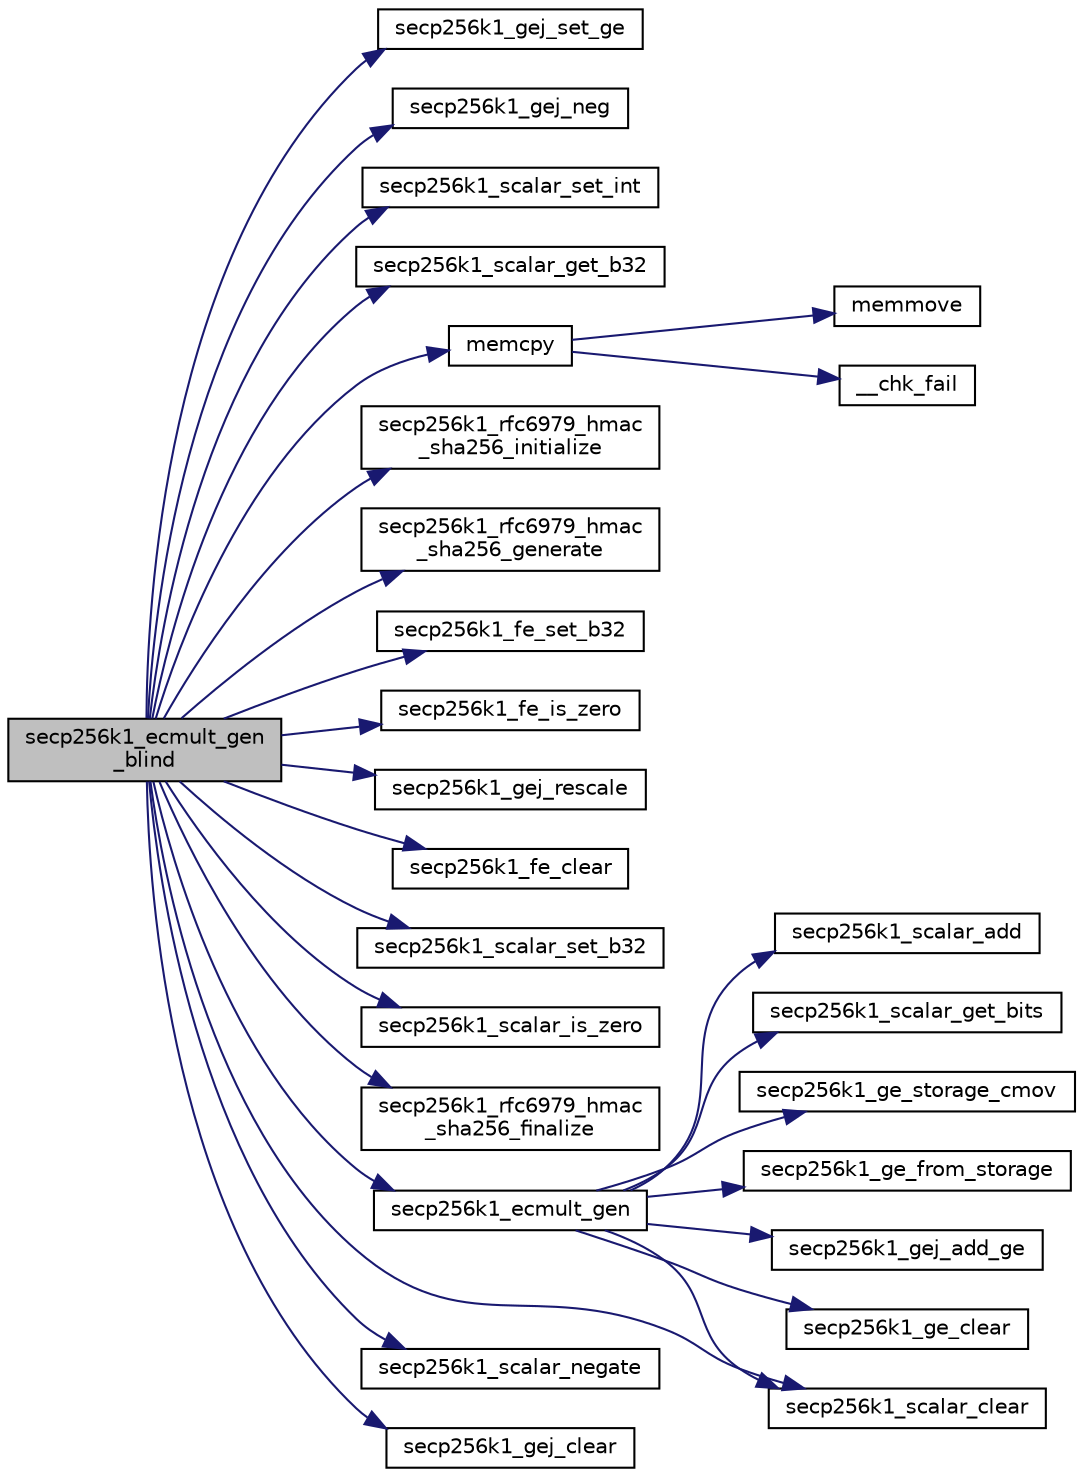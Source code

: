 digraph "secp256k1_ecmult_gen_blind"
{
  edge [fontname="Helvetica",fontsize="10",labelfontname="Helvetica",labelfontsize="10"];
  node [fontname="Helvetica",fontsize="10",shape=record];
  rankdir="LR";
  Node11 [label="secp256k1_ecmult_gen\l_blind",height=0.2,width=0.4,color="black", fillcolor="grey75", style="filled", fontcolor="black"];
  Node11 -> Node12 [color="midnightblue",fontsize="10",style="solid",fontname="Helvetica"];
  Node12 [label="secp256k1_gej_set_ge",height=0.2,width=0.4,color="black", fillcolor="white", style="filled",URL="$d9/dd1/group_8h.html#ad5f813e26afb239f03e83f0e61e05498",tooltip="Set a group element (jacobian) equal to another which is given in affine coordinates. "];
  Node11 -> Node13 [color="midnightblue",fontsize="10",style="solid",fontname="Helvetica"];
  Node13 [label="secp256k1_gej_neg",height=0.2,width=0.4,color="black", fillcolor="white", style="filled",URL="$d9/dd1/group_8h.html#af9194949a7aaf18aceab1dee73fe4027",tooltip="Set r equal to the inverse of a (i.e., mirrored around the X axis) "];
  Node11 -> Node14 [color="midnightblue",fontsize="10",style="solid",fontname="Helvetica"];
  Node14 [label="secp256k1_scalar_set_int",height=0.2,width=0.4,color="black", fillcolor="white", style="filled",URL="$db/d94/scalar_8h.html#a41cb11650e4dea0fe7ac5b59b9fce9dc",tooltip="Set a scalar to an unsigned integer. "];
  Node11 -> Node15 [color="midnightblue",fontsize="10",style="solid",fontname="Helvetica"];
  Node15 [label="secp256k1_scalar_get_b32",height=0.2,width=0.4,color="black", fillcolor="white", style="filled",URL="$db/d94/scalar_8h.html#a4fa08f8af5a23f505b44c9ef1bec1831",tooltip="Convert a scalar to a byte array. "];
  Node11 -> Node16 [color="midnightblue",fontsize="10",style="solid",fontname="Helvetica"];
  Node16 [label="memcpy",height=0.2,width=0.4,color="black", fillcolor="white", style="filled",URL="$d5/d9f/glibc__compat_8cpp.html#a0f46826ab0466591e136db24394923cf"];
  Node16 -> Node17 [color="midnightblue",fontsize="10",style="solid",fontname="Helvetica"];
  Node17 [label="memmove",height=0.2,width=0.4,color="black", fillcolor="white", style="filled",URL="$d5/d9f/glibc__compat_8cpp.html#a9778d49e9029dd75bc53ecbbf9f5e9a1"];
  Node16 -> Node18 [color="midnightblue",fontsize="10",style="solid",fontname="Helvetica"];
  Node18 [label="__chk_fail",height=0.2,width=0.4,color="black", fillcolor="white", style="filled",URL="$d5/d9f/glibc__compat_8cpp.html#a424ac71631da5ada2976630ff67051d1"];
  Node11 -> Node19 [color="midnightblue",fontsize="10",style="solid",fontname="Helvetica"];
  Node19 [label="secp256k1_rfc6979_hmac\l_sha256_initialize",height=0.2,width=0.4,color="black", fillcolor="white", style="filled",URL="$d7/dd7/secp256k1_2src_2hash_8h.html#a9dd561651b3373fe94e80295dfdd43a7"];
  Node11 -> Node20 [color="midnightblue",fontsize="10",style="solid",fontname="Helvetica"];
  Node20 [label="secp256k1_rfc6979_hmac\l_sha256_generate",height=0.2,width=0.4,color="black", fillcolor="white", style="filled",URL="$d7/dd7/secp256k1_2src_2hash_8h.html#a993c3261472ef00e4738e0fe7a99b7cb"];
  Node11 -> Node21 [color="midnightblue",fontsize="10",style="solid",fontname="Helvetica"];
  Node21 [label="secp256k1_fe_set_b32",height=0.2,width=0.4,color="black", fillcolor="white", style="filled",URL="$d5/d5a/field_8h.html#a5c86a65052e3b135919c00fe2233a43d",tooltip="Set a field element equal to 32-byte big endian value. "];
  Node11 -> Node22 [color="midnightblue",fontsize="10",style="solid",fontname="Helvetica"];
  Node22 [label="secp256k1_fe_is_zero",height=0.2,width=0.4,color="black", fillcolor="white", style="filled",URL="$d5/d5a/field_8h.html#a619ec4805df6cc54d70e6682ceebd098",tooltip="Verify whether a field element is zero. "];
  Node11 -> Node23 [color="midnightblue",fontsize="10",style="solid",fontname="Helvetica"];
  Node23 [label="secp256k1_gej_rescale",height=0.2,width=0.4,color="black", fillcolor="white", style="filled",URL="$d9/dd1/group_8h.html#a96ba360f6eb5f21c88e019e741a098ee",tooltip="Rescale a jacobian point by b which must be non-zero. "];
  Node11 -> Node24 [color="midnightblue",fontsize="10",style="solid",fontname="Helvetica"];
  Node24 [label="secp256k1_fe_clear",height=0.2,width=0.4,color="black", fillcolor="white", style="filled",URL="$d7/dfb/field__10x26__impl_8h.html#aa213f05a02544f894a8829f672b6e4ea"];
  Node11 -> Node25 [color="midnightblue",fontsize="10",style="solid",fontname="Helvetica"];
  Node25 [label="secp256k1_scalar_set_b32",height=0.2,width=0.4,color="black", fillcolor="white", style="filled",URL="$db/d94/scalar_8h.html#a25cc2d45ae1d1765d07c3313cdf46fa0",tooltip="Set a scalar from a big endian byte array. "];
  Node11 -> Node26 [color="midnightblue",fontsize="10",style="solid",fontname="Helvetica"];
  Node26 [label="secp256k1_scalar_is_zero",height=0.2,width=0.4,color="black", fillcolor="white", style="filled",URL="$db/d94/scalar_8h.html#a3f0ac84fe49a1c1f51212582a2c149d4",tooltip="Check whether a scalar equals zero. "];
  Node11 -> Node27 [color="midnightblue",fontsize="10",style="solid",fontname="Helvetica"];
  Node27 [label="secp256k1_rfc6979_hmac\l_sha256_finalize",height=0.2,width=0.4,color="black", fillcolor="white", style="filled",URL="$d7/dd7/secp256k1_2src_2hash_8h.html#a27832ea2666bbf9e5c7a18559660e9da"];
  Node11 -> Node28 [color="midnightblue",fontsize="10",style="solid",fontname="Helvetica"];
  Node28 [label="secp256k1_ecmult_gen",height=0.2,width=0.4,color="black", fillcolor="white", style="filled",URL="$d9/d00/ecmult__gen__impl_8h.html#a3d28ad125fc1206272b0ecbdfdf7a8f4"];
  Node28 -> Node29 [color="midnightblue",fontsize="10",style="solid",fontname="Helvetica"];
  Node29 [label="secp256k1_scalar_add",height=0.2,width=0.4,color="black", fillcolor="white", style="filled",URL="$db/d94/scalar_8h.html#a83257652850276cd74c7cdd1f9444d9c",tooltip="Add two scalars together (modulo the group order). "];
  Node28 -> Node30 [color="midnightblue",fontsize="10",style="solid",fontname="Helvetica"];
  Node30 [label="secp256k1_scalar_get_bits",height=0.2,width=0.4,color="black", fillcolor="white", style="filled",URL="$db/d94/scalar_8h.html#a70d7af05e9c9a579ed5cb20d9f22eeba",tooltip="Access bits from a scalar. "];
  Node28 -> Node31 [color="midnightblue",fontsize="10",style="solid",fontname="Helvetica"];
  Node31 [label="secp256k1_ge_storage_cmov",height=0.2,width=0.4,color="black", fillcolor="white", style="filled",URL="$d9/dd1/group_8h.html#a9a5ec01f9c5a8fcbae1a83217cd96069",tooltip="If flag is true, set *r equal to *a; otherwise leave it. "];
  Node28 -> Node32 [color="midnightblue",fontsize="10",style="solid",fontname="Helvetica"];
  Node32 [label="secp256k1_ge_from_storage",height=0.2,width=0.4,color="black", fillcolor="white", style="filled",URL="$d9/dd1/group_8h.html#a8c1e7f328284d9ba56404bb8d99bf765",tooltip="Convert a group element back from the storage type. "];
  Node28 -> Node33 [color="midnightblue",fontsize="10",style="solid",fontname="Helvetica"];
  Node33 [label="secp256k1_gej_add_ge",height=0.2,width=0.4,color="black", fillcolor="white", style="filled",URL="$d9/dd1/group_8h.html#a586b55d5921edcd68799f584c0a3c58d",tooltip="Set r equal to the sum of a and b (with b given in affine coordinates, and not infinity). "];
  Node28 -> Node34 [color="midnightblue",fontsize="10",style="solid",fontname="Helvetica"];
  Node34 [label="secp256k1_ge_clear",height=0.2,width=0.4,color="black", fillcolor="white", style="filled",URL="$d9/dd1/group_8h.html#a34793cf48794f089bb28597d1a9f23b2",tooltip="Clear a secp256k1_ge to prevent leaking sensitive information. "];
  Node28 -> Node35 [color="midnightblue",fontsize="10",style="solid",fontname="Helvetica"];
  Node35 [label="secp256k1_scalar_clear",height=0.2,width=0.4,color="black", fillcolor="white", style="filled",URL="$db/d94/scalar_8h.html#ad8fb9bc2a828903963bf37806d8edd11",tooltip="Clear a scalar to prevent the leak of sensitive data. "];
  Node11 -> Node36 [color="midnightblue",fontsize="10",style="solid",fontname="Helvetica"];
  Node36 [label="secp256k1_scalar_negate",height=0.2,width=0.4,color="black", fillcolor="white", style="filled",URL="$db/d94/scalar_8h.html#aa3f1c1d4536adf835ee256878c222968",tooltip="Compute the complement of a scalar (modulo the group order). "];
  Node11 -> Node35 [color="midnightblue",fontsize="10",style="solid",fontname="Helvetica"];
  Node11 -> Node37 [color="midnightblue",fontsize="10",style="solid",fontname="Helvetica"];
  Node37 [label="secp256k1_gej_clear",height=0.2,width=0.4,color="black", fillcolor="white", style="filled",URL="$d9/dd1/group_8h.html#a2454dfbe1e75eba118d2c0a4184a9acc",tooltip="Clear a secp256k1_gej to prevent leaking sensitive information. "];
}
